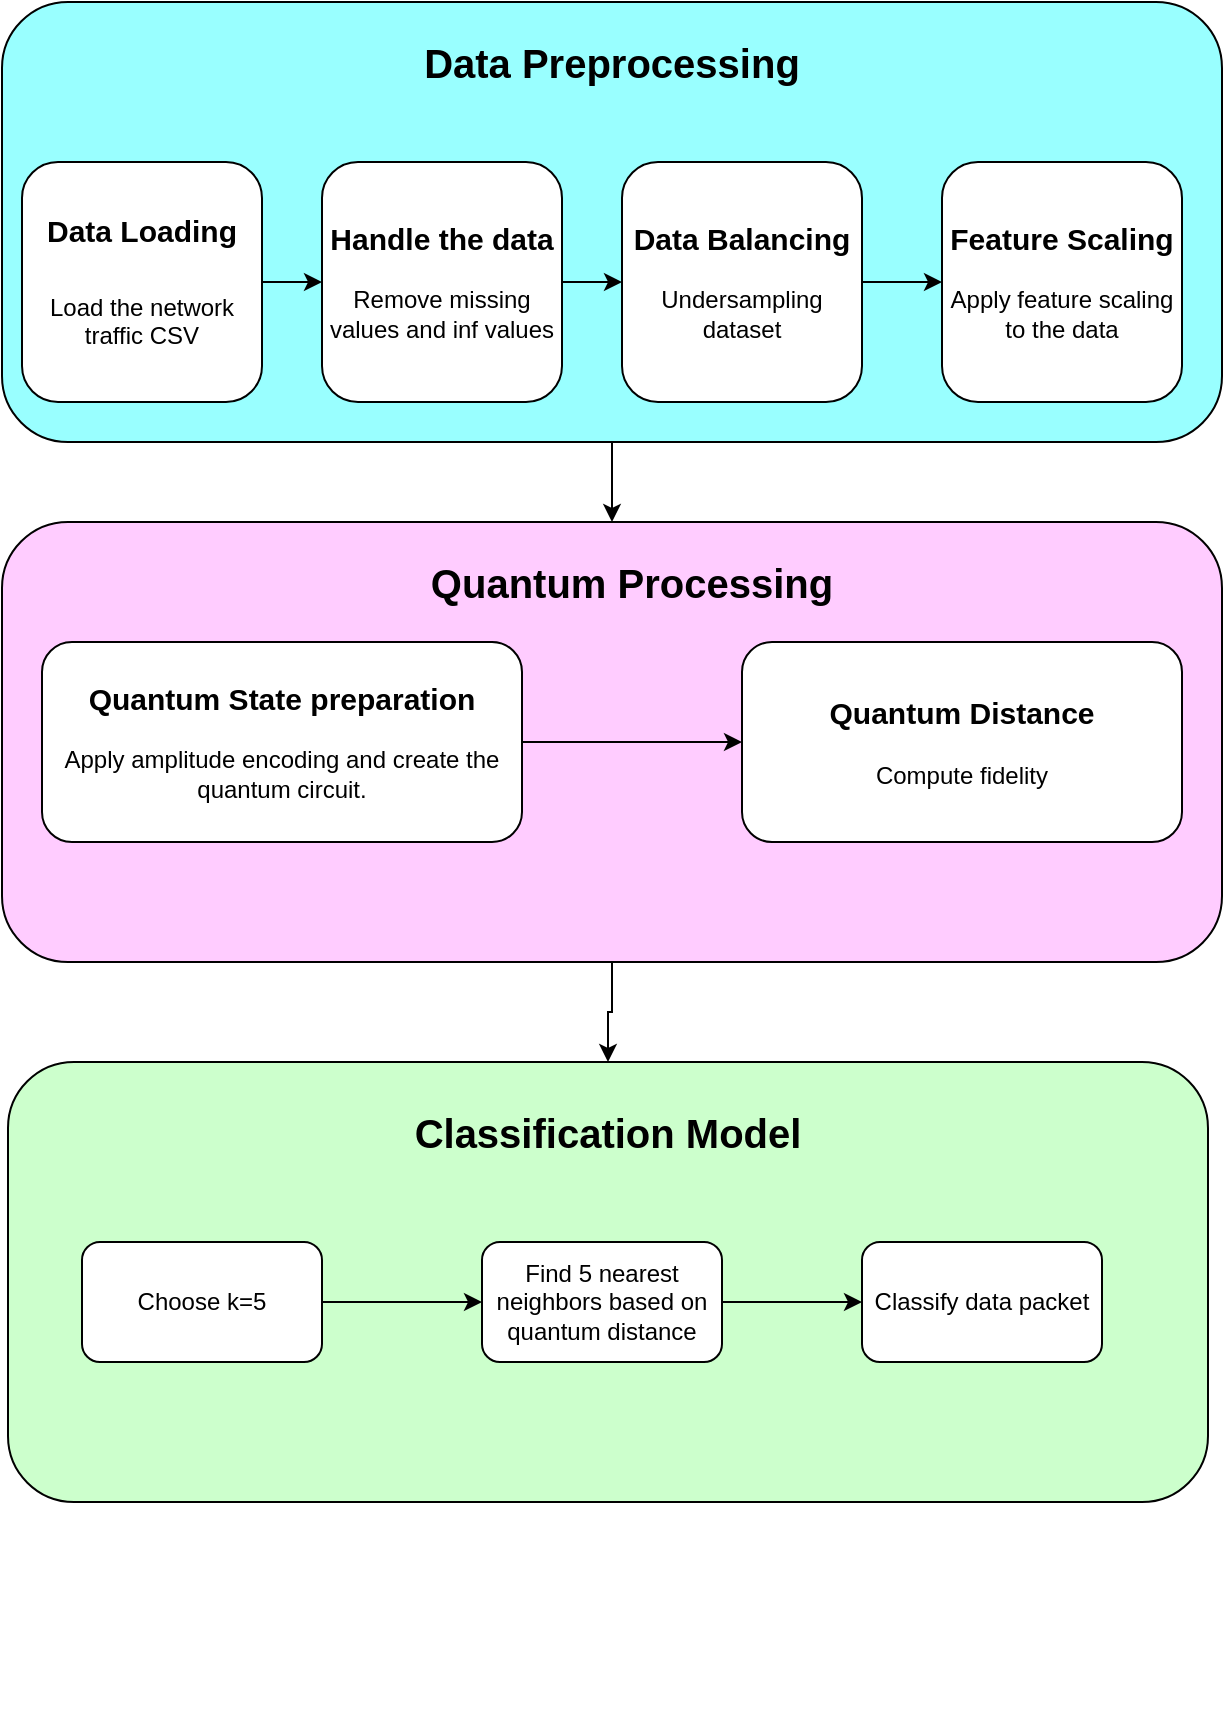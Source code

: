 <mxfile version="26.2.13">
  <diagram name="Page-1" id="IowLkyHsUFm7hj_iNHQr">
    <mxGraphModel dx="552" dy="790" grid="1" gridSize="10" guides="1" tooltips="1" connect="1" arrows="1" fold="1" page="1" pageScale="1" pageWidth="850" pageHeight="1100" math="0" shadow="0">
      <root>
        <mxCell id="0" />
        <mxCell id="1" parent="0" />
        <mxCell id="tHObwuz-neF_lD4l34wk-15" value="" style="edgeStyle=orthogonalEdgeStyle;rounded=0;orthogonalLoop=1;jettySize=auto;html=1;" parent="1" source="tHObwuz-neF_lD4l34wk-1" target="tHObwuz-neF_lD4l34wk-2" edge="1">
          <mxGeometry relative="1" as="geometry" />
        </mxCell>
        <mxCell id="tHObwuz-neF_lD4l34wk-1" value="" style="rounded=1;whiteSpace=wrap;html=1;fillColor=light-dark(#99FFFF,#99FFFF);" parent="1" vertex="1">
          <mxGeometry x="170" y="50" width="610" height="220" as="geometry" />
        </mxCell>
        <mxCell id="tHObwuz-neF_lD4l34wk-16" value="" style="edgeStyle=orthogonalEdgeStyle;rounded=0;orthogonalLoop=1;jettySize=auto;html=1;" parent="1" source="tHObwuz-neF_lD4l34wk-2" target="tHObwuz-neF_lD4l34wk-3" edge="1">
          <mxGeometry relative="1" as="geometry" />
        </mxCell>
        <mxCell id="tHObwuz-neF_lD4l34wk-2" value="" style="rounded=1;whiteSpace=wrap;html=1;fillColor=light-dark(#FFCCFF,#FFCCFF);" parent="1" vertex="1">
          <mxGeometry x="170" y="310" width="610" height="220" as="geometry" />
        </mxCell>
        <mxCell id="tHObwuz-neF_lD4l34wk-3" value="&lt;div&gt;&lt;br&gt;&lt;/div&gt;&lt;div&gt;&lt;br&gt;&lt;/div&gt;&lt;div&gt;&lt;br&gt;&lt;/div&gt;&lt;div&gt;&lt;br&gt;&lt;/div&gt;&lt;div&gt;&lt;br&gt;&lt;/div&gt;&lt;div&gt;&lt;br&gt;&lt;/div&gt;&lt;div&gt;&lt;br&gt;&lt;/div&gt;&lt;div&gt;&lt;br&gt;&lt;/div&gt;&lt;div&gt;&lt;br&gt;&lt;/div&gt;&lt;div&gt;&lt;font style=&quot;font-size: 20px;&quot;&gt;&lt;b&gt;Classification Model&lt;/b&gt;&lt;/font&gt;&lt;div&gt;&lt;font style=&quot;font-size: 20px;&quot;&gt;&lt;b&gt;&lt;br&gt;&lt;/b&gt;&lt;/font&gt;&lt;/div&gt;&lt;div&gt;&lt;font style=&quot;font-size: 20px;&quot;&gt;&lt;b&gt;&lt;br&gt;&lt;/b&gt;&lt;/font&gt;&lt;/div&gt;&lt;div&gt;&lt;font style=&quot;font-size: 20px;&quot;&gt;&lt;b&gt;&lt;br&gt;&lt;/b&gt;&lt;/font&gt;&lt;/div&gt;&lt;div&gt;&lt;font style=&quot;font-size: 20px;&quot;&gt;&lt;b&gt;&lt;br&gt;&lt;/b&gt;&lt;/font&gt;&lt;/div&gt;&lt;div&gt;&lt;font style=&quot;font-size: 20px;&quot;&gt;&lt;b&gt;&lt;br&gt;&lt;/b&gt;&lt;/font&gt;&lt;/div&gt;&lt;div&gt;&lt;font style=&quot;font-size: 20px;&quot;&gt;&lt;b&gt;&lt;br&gt;&lt;/b&gt;&lt;/font&gt;&lt;/div&gt;&lt;div&gt;&lt;font style=&quot;font-size: 20px;&quot;&gt;&lt;b&gt;&lt;br&gt;&lt;/b&gt;&lt;/font&gt;&lt;/div&gt;&lt;div&gt;&lt;font style=&quot;font-size: 20px;&quot;&gt;&lt;b&gt;&lt;br&gt;&lt;/b&gt;&lt;/font&gt;&lt;/div&gt;&lt;div&gt;&lt;font style=&quot;font-size: 20px;&quot;&gt;&lt;b&gt;&lt;br&gt;&lt;/b&gt;&lt;/font&gt;&lt;/div&gt;&lt;div&gt;&lt;font style=&quot;font-size: 20px;&quot;&gt;&lt;b&gt;&lt;br&gt;&lt;/b&gt;&lt;/font&gt;&lt;/div&gt;&lt;div&gt;&lt;font style=&quot;font-size: 20px;&quot;&gt;&lt;b&gt;&lt;br&gt;&lt;/b&gt;&lt;/font&gt;&lt;/div&gt;&lt;div&gt;&lt;br&gt;&lt;/div&gt;&lt;/div&gt;" style="rounded=1;whiteSpace=wrap;html=1;fillColor=light-dark(#CCFFCC,#CCFFCC);" parent="1" vertex="1">
          <mxGeometry x="173" y="580" width="600" height="220" as="geometry" />
        </mxCell>
        <mxCell id="tHObwuz-neF_lD4l34wk-4" value="&lt;font style=&quot;font-size: 20px;&quot;&gt;&lt;b&gt;Data Preprocessing&lt;/b&gt;&lt;/font&gt;" style="text;html=1;align=center;verticalAlign=middle;whiteSpace=wrap;rounded=0;" parent="1" vertex="1">
          <mxGeometry x="180" y="60" width="590" height="40" as="geometry" />
        </mxCell>
        <mxCell id="tHObwuz-neF_lD4l34wk-10" value="" style="edgeStyle=orthogonalEdgeStyle;rounded=0;orthogonalLoop=1;jettySize=auto;html=1;" parent="1" source="tHObwuz-neF_lD4l34wk-5" target="tHObwuz-neF_lD4l34wk-7" edge="1">
          <mxGeometry relative="1" as="geometry" />
        </mxCell>
        <mxCell id="tHObwuz-neF_lD4l34wk-5" value="&lt;font style=&quot;font-size: 15px;&quot;&gt;&lt;b style=&quot;&quot;&gt;Data Loading&lt;/b&gt;&lt;/font&gt;&lt;div&gt;&lt;span style=&quot;font-size: 18px;&quot;&gt;&lt;b&gt;&lt;br&gt;&lt;/b&gt;&lt;/span&gt;&lt;div&gt;Load the network traffic CSV&lt;/div&gt;&lt;/div&gt;" style="rounded=1;whiteSpace=wrap;html=1;" parent="1" vertex="1">
          <mxGeometry x="180" y="130" width="120" height="120" as="geometry" />
        </mxCell>
        <mxCell id="tHObwuz-neF_lD4l34wk-11" value="" style="edgeStyle=orthogonalEdgeStyle;rounded=0;orthogonalLoop=1;jettySize=auto;html=1;" parent="1" source="tHObwuz-neF_lD4l34wk-7" target="tHObwuz-neF_lD4l34wk-8" edge="1">
          <mxGeometry relative="1" as="geometry" />
        </mxCell>
        <mxCell id="tHObwuz-neF_lD4l34wk-7" value="&lt;font style=&quot;font-size: 15px;&quot;&gt;&lt;b&gt;Handle the data&lt;/b&gt;&lt;/font&gt;&lt;div&gt;&lt;br&gt;&lt;/div&gt;&lt;div&gt;Remove missing values and inf values&lt;/div&gt;" style="rounded=1;whiteSpace=wrap;html=1;" parent="1" vertex="1">
          <mxGeometry x="330" y="130" width="120" height="120" as="geometry" />
        </mxCell>
        <mxCell id="tHObwuz-neF_lD4l34wk-12" value="" style="edgeStyle=orthogonalEdgeStyle;rounded=0;orthogonalLoop=1;jettySize=auto;html=1;" parent="1" source="tHObwuz-neF_lD4l34wk-8" target="tHObwuz-neF_lD4l34wk-9" edge="1">
          <mxGeometry relative="1" as="geometry" />
        </mxCell>
        <mxCell id="tHObwuz-neF_lD4l34wk-8" value="&lt;font style=&quot;font-size: 15px;&quot;&gt;&lt;b&gt;Data Balancing&lt;/b&gt;&lt;/font&gt;&lt;div&gt;&lt;br&gt;&lt;/div&gt;&lt;div&gt;Undersampling dataset&lt;/div&gt;" style="rounded=1;whiteSpace=wrap;html=1;" parent="1" vertex="1">
          <mxGeometry x="480" y="130" width="120" height="120" as="geometry" />
        </mxCell>
        <mxCell id="tHObwuz-neF_lD4l34wk-9" value="&lt;font style=&quot;font-size: 15px;&quot;&gt;&lt;b&gt;Feature Scaling&lt;/b&gt;&lt;/font&gt;&lt;div&gt;&lt;br&gt;&lt;/div&gt;&lt;div&gt;Apply feature scaling to the data&lt;/div&gt;" style="rounded=1;whiteSpace=wrap;html=1;" parent="1" vertex="1">
          <mxGeometry x="640" y="130" width="120" height="120" as="geometry" />
        </mxCell>
        <mxCell id="5IH84X5XSTADNQ1NUQGd-1" value="&lt;span style=&quot;font-size: 20px;&quot;&gt;&lt;b&gt;Quantum Processing&lt;/b&gt;&lt;/span&gt;" style="text;html=1;align=center;verticalAlign=middle;whiteSpace=wrap;rounded=0;" vertex="1" parent="1">
          <mxGeometry x="190" y="320" width="590" height="40" as="geometry" />
        </mxCell>
        <mxCell id="5IH84X5XSTADNQ1NUQGd-4" style="edgeStyle=orthogonalEdgeStyle;rounded=0;orthogonalLoop=1;jettySize=auto;html=1;exitX=1;exitY=0.5;exitDx=0;exitDy=0;" edge="1" parent="1" source="5IH84X5XSTADNQ1NUQGd-2" target="5IH84X5XSTADNQ1NUQGd-3">
          <mxGeometry relative="1" as="geometry" />
        </mxCell>
        <mxCell id="5IH84X5XSTADNQ1NUQGd-2" value="&lt;div&gt;&lt;font style=&quot;font-size: 15px;&quot;&gt;&lt;b style=&quot;&quot;&gt;Quantum State preparation&lt;/b&gt;&lt;/font&gt;&lt;/div&gt;&lt;div&gt;&lt;br&gt;&lt;/div&gt;Apply amplitude encoding and create the quantum circuit." style="rounded=1;whiteSpace=wrap;html=1;" vertex="1" parent="1">
          <mxGeometry x="190" y="370" width="240" height="100" as="geometry" />
        </mxCell>
        <mxCell id="5IH84X5XSTADNQ1NUQGd-3" value="&lt;font style=&quot;font-size: 15px;&quot;&gt;&lt;b&gt;Quantum Distance&lt;/b&gt;&lt;/font&gt;&lt;div&gt;&lt;br&gt;&lt;/div&gt;&lt;div&gt;Compute fidelity&lt;/div&gt;" style="rounded=1;whiteSpace=wrap;html=1;" vertex="1" parent="1">
          <mxGeometry x="540" y="370" width="220" height="100" as="geometry" />
        </mxCell>
        <mxCell id="5IH84X5XSTADNQ1NUQGd-11" style="edgeStyle=orthogonalEdgeStyle;rounded=0;orthogonalLoop=1;jettySize=auto;html=1;exitX=1;exitY=0.5;exitDx=0;exitDy=0;entryX=0;entryY=0.5;entryDx=0;entryDy=0;" edge="1" parent="1" source="5IH84X5XSTADNQ1NUQGd-6" target="5IH84X5XSTADNQ1NUQGd-9">
          <mxGeometry relative="1" as="geometry" />
        </mxCell>
        <mxCell id="5IH84X5XSTADNQ1NUQGd-6" value="Find 5 nearest neighbors based on quantum distance" style="rounded=1;whiteSpace=wrap;html=1;" vertex="1" parent="1">
          <mxGeometry x="410" y="670" width="120" height="60" as="geometry" />
        </mxCell>
        <mxCell id="5IH84X5XSTADNQ1NUQGd-10" style="edgeStyle=orthogonalEdgeStyle;rounded=0;orthogonalLoop=1;jettySize=auto;html=1;exitX=1;exitY=0.5;exitDx=0;exitDy=0;" edge="1" parent="1" source="5IH84X5XSTADNQ1NUQGd-7" target="5IH84X5XSTADNQ1NUQGd-6">
          <mxGeometry relative="1" as="geometry" />
        </mxCell>
        <mxCell id="5IH84X5XSTADNQ1NUQGd-7" value="Choose k=5" style="rounded=1;whiteSpace=wrap;html=1;" vertex="1" parent="1">
          <mxGeometry x="210" y="670" width="120" height="60" as="geometry" />
        </mxCell>
        <mxCell id="5IH84X5XSTADNQ1NUQGd-9" value="Classify data packet" style="rounded=1;whiteSpace=wrap;html=1;" vertex="1" parent="1">
          <mxGeometry x="600" y="670" width="120" height="60" as="geometry" />
        </mxCell>
      </root>
    </mxGraphModel>
  </diagram>
</mxfile>
